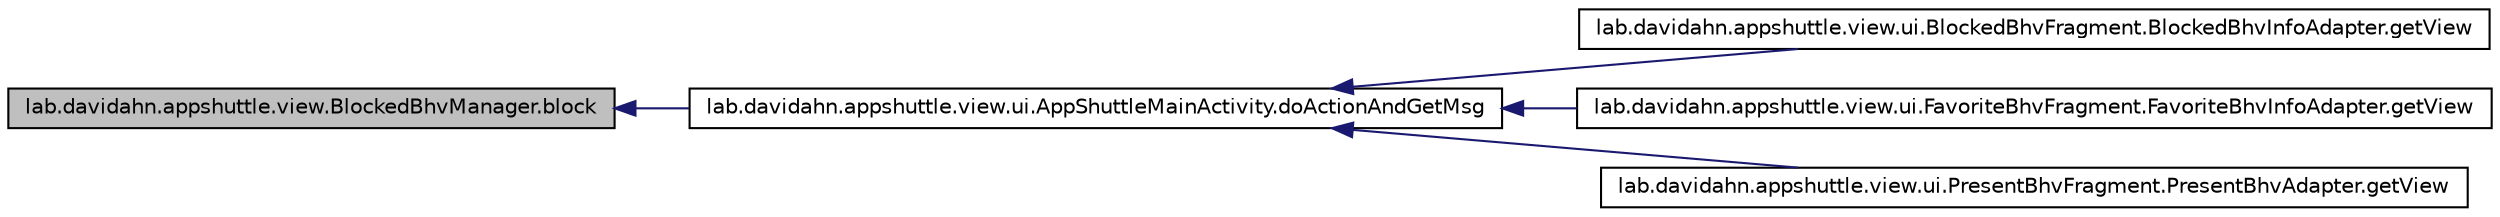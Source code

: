 digraph G
{
 // INTERACTIVE_SVG=YES
  edge [fontname="Helvetica",fontsize="10",labelfontname="Helvetica",labelfontsize="10"];
  node [fontname="Helvetica",fontsize="10",shape=record];
  rankdir="LR";
  Node1 [label="lab.davidahn.appshuttle.view.BlockedBhvManager.block",height=0.2,width=0.4,color="black", fillcolor="grey75", style="filled" fontcolor="black"];
  Node1 -> Node2 [dir="back",color="midnightblue",fontsize="10",style="solid"];
  Node2 [label="lab.davidahn.appshuttle.view.ui.AppShuttleMainActivity.doActionAndGetMsg",height=0.2,width=0.4,color="black", fillcolor="white", style="filled",URL="$classlab_1_1davidahn_1_1appshuttle_1_1view_1_1ui_1_1_app_shuttle_main_activity.html#a89208de0a4ba1cb488208b72f9aa33ee"];
  Node2 -> Node3 [dir="back",color="midnightblue",fontsize="10",style="solid"];
  Node3 [label="lab.davidahn.appshuttle.view.ui.BlockedBhvFragment.BlockedBhvInfoAdapter.getView",height=0.2,width=0.4,color="black", fillcolor="white", style="filled",URL="$classlab_1_1davidahn_1_1appshuttle_1_1view_1_1ui_1_1_blocked_bhv_fragment_1_1_blocked_bhv_info_adapter.html#a996a9f405f7d97ee54d0c6f3db25ab24"];
  Node2 -> Node4 [dir="back",color="midnightblue",fontsize="10",style="solid"];
  Node4 [label="lab.davidahn.appshuttle.view.ui.FavoriteBhvFragment.FavoriteBhvInfoAdapter.getView",height=0.2,width=0.4,color="black", fillcolor="white", style="filled",URL="$classlab_1_1davidahn_1_1appshuttle_1_1view_1_1ui_1_1_favorite_bhv_fragment_1_1_favorite_bhv_info_adapter.html#a6db75a41a5dfb45cf50a05d6134bab59"];
  Node2 -> Node5 [dir="back",color="midnightblue",fontsize="10",style="solid"];
  Node5 [label="lab.davidahn.appshuttle.view.ui.PresentBhvFragment.PresentBhvAdapter.getView",height=0.2,width=0.4,color="black", fillcolor="white", style="filled",URL="$classlab_1_1davidahn_1_1appshuttle_1_1view_1_1ui_1_1_present_bhv_fragment_1_1_present_bhv_adapter.html#ad968c6b3d5bd8a90248a62de92b7ac28"];
}
